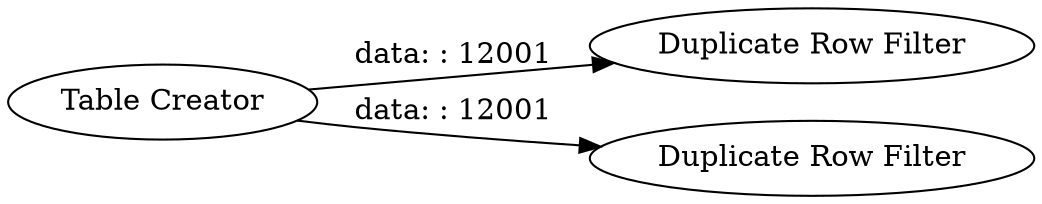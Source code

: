 digraph {
	"-9196317866467419802_5" [label="Duplicate Row Filter"]
	"-9196317866467419802_6" [label="Duplicate Row Filter"]
	"-9196317866467419802_4" [label="Table Creator"]
	"-9196317866467419802_4" -> "-9196317866467419802_5" [label="data: : 12001"]
	"-9196317866467419802_4" -> "-9196317866467419802_6" [label="data: : 12001"]
	rankdir=LR
}
